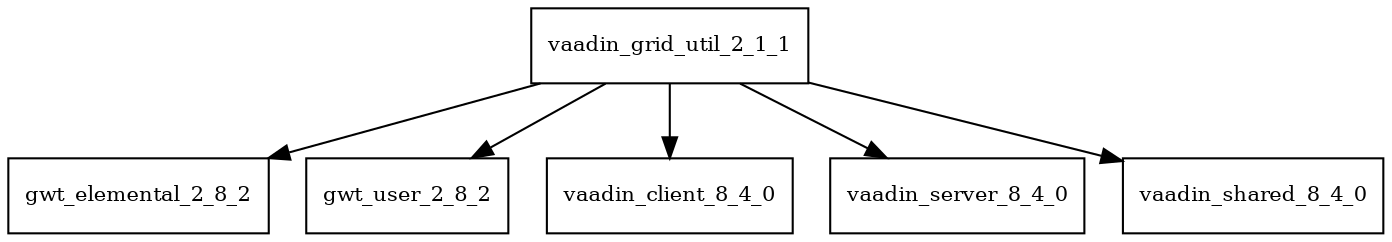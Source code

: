digraph vaadin_grid_util_2_1_1_dependencies {
  node [shape = box, fontsize=10.0];
  vaadin_grid_util_2_1_1 -> gwt_elemental_2_8_2;
  vaadin_grid_util_2_1_1 -> gwt_user_2_8_2;
  vaadin_grid_util_2_1_1 -> vaadin_client_8_4_0;
  vaadin_grid_util_2_1_1 -> vaadin_server_8_4_0;
  vaadin_grid_util_2_1_1 -> vaadin_shared_8_4_0;
}
